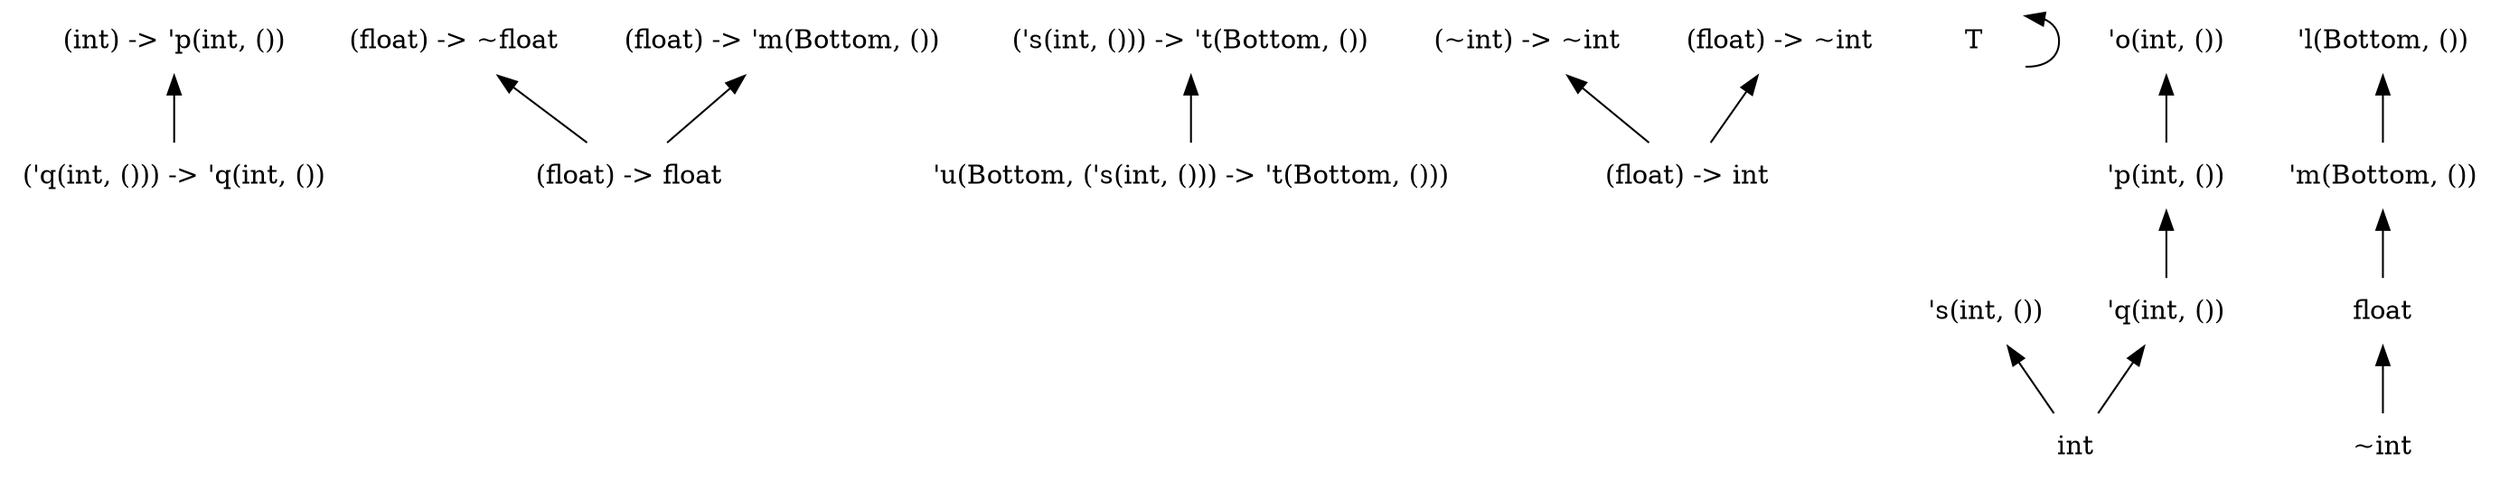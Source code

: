 digraph order {
  graph [
    size = "30,10"
    ];
  node [
    shape = none
    ];
  edge [
    dir = back
    ];
  "('q(int, ())) -> 'q(int, ())"
  "(float) -> ~float"
  "(float) -> 'm(Bottom, ())"
  "('s(int, ())) -> 't(Bottom, ())"
  "(int) -> 'p(int, ())"
  "(~int) -> ~int"
  "(float) -> ~int"
  "T"
  "'u(Bottom, ('s(int, ())) -> 't(Bottom, ()))"
  "'p(int, ())"
  "'q(int, ())"
  "'m(Bottom, ())"
  "'s(int, ())"
  "'o(int, ())"
  "'l(Bottom, ())"
  "float"
  "int"
  "~int"
  "(float) -> int"
  "(float) -> float"
  "(~int) -> ~int" -> "(float) -> int"
  "(float) -> ~int" -> "(float) -> int"
  "(float) -> ~float" -> "(float) -> float"
  "(float) -> 'm(Bottom, ())" -> "(float) -> float"
  "T" -> "T"
  "float" -> "~int"
  "'s(int, ())" -> "int"
  "'o(int, ())" -> "'p(int, ())"
  "'q(int, ())" -> "int"
  "'p(int, ())" -> "'q(int, ())"
  "'l(Bottom, ())" -> "'m(Bottom, ())"
  "'m(Bottom, ())" -> "float"
  "('s(int, ())) -> 't(Bottom, ())" -> "'u(Bottom, ('s(int, ())) -> 't(Bottom, ()))"
  "(int) -> 'p(int, ())" -> "('q(int, ())) -> 'q(int, ())"
}